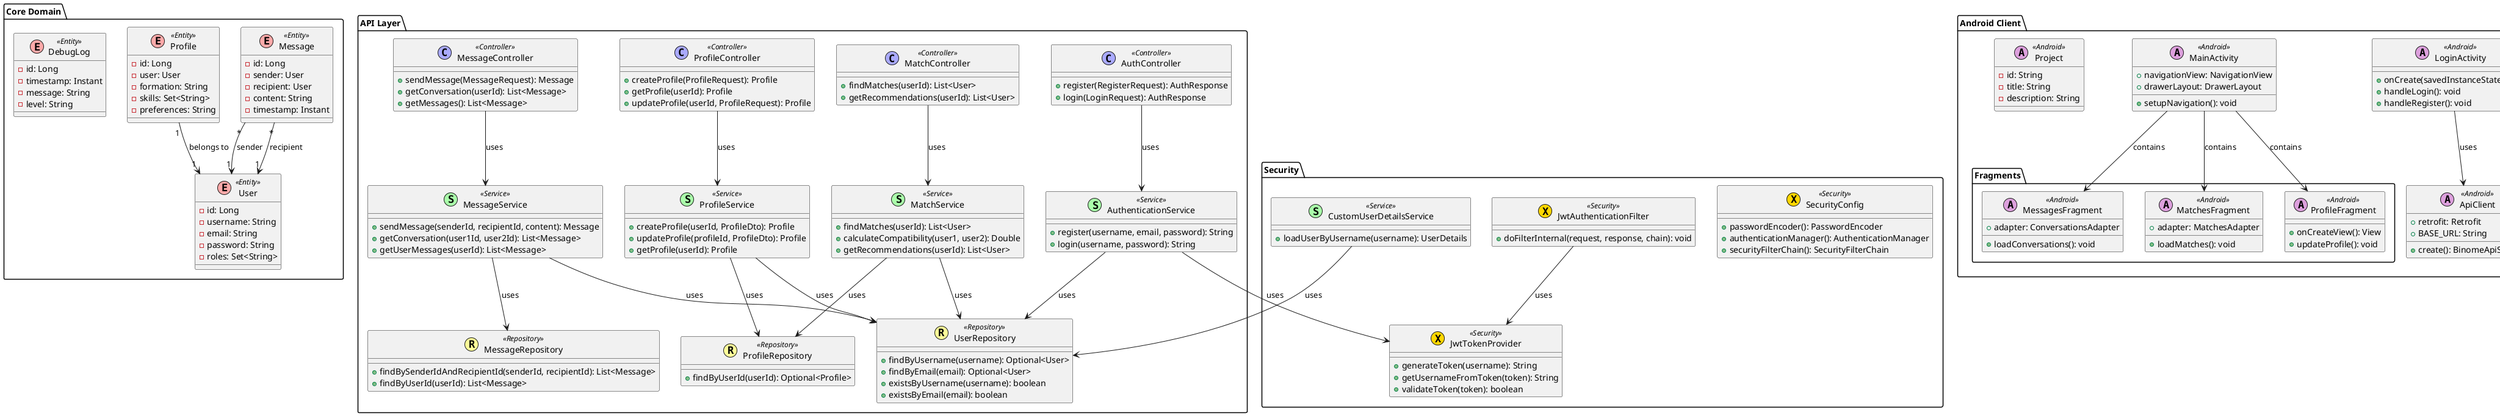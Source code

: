 @startuml Binome Matcher Class Diagram

!define ENTITY(x) class x << (E,#FFAAAA) Entity >>
!define SERVICE(x) class x << (S,#AAFFAA) Service >>
!define CONTROLLER(x) class x << (C,#AAAAFF) Controller >>
!define REPOSITORY(x) class x << (R,#FFFF99) Repository >>
!define SECURITY(x) class x << (X,#FFD700) Security >>
!define ANDROID(x) class x << (A,#DDA0DD) Android >>

' Core Domain Entities
package "Core Domain" {
    ENTITY(User) {
        - id: Long
        - username: String
        - email: String
        - password: String
        - roles: Set<String>
    }
    
    ENTITY(Profile) {
        - id: Long
        - user: User
        - formation: String
        - skills: Set<String>
        - preferences: String
    }
    
    ENTITY(Message) {
        - id: Long
        - sender: User
        - recipient: User
        - content: String
        - timestamp: Instant
    }
    
    ENTITY(DebugLog) {
        - id: Long
        - timestamp: Instant
        - message: String
        - level: String
    }
}

' API Layer
package "API Layer" {
    ' Controllers
    CONTROLLER(AuthController) {
        + register(RegisterRequest): AuthResponse
        + login(LoginRequest): AuthResponse
    }
    
    CONTROLLER(ProfileController) {
        + createProfile(ProfileRequest): Profile
        + getProfile(userId): Profile
        + updateProfile(userId, ProfileRequest): Profile
    }
    
    CONTROLLER(MessageController) {
        + sendMessage(MessageRequest): Message
        + getConversation(userId): List<Message>
        + getMessages(): List<Message>
    }
    
    CONTROLLER(MatchController) {
        + findMatches(userId): List<User>
        + getRecommendations(userId): List<User>
    }
    
    ' Services
    SERVICE(AuthenticationService) {
        + register(username, email, password): String
        + login(username, password): String
    }
    
    SERVICE(ProfileService) {
        + createProfile(userId, ProfileDto): Profile
        + updateProfile(profileId, ProfileDto): Profile
        + getProfile(userId): Profile
    }
    
    SERVICE(MessageService) {
        + sendMessage(senderId, recipientId, content): Message
        + getConversation(user1Id, user2Id): List<Message>
        + getUserMessages(userId): List<Message>
    }
    
    SERVICE(MatchService) {
        + findMatches(userId): List<User>
        + calculateCompatibility(user1, user2): Double
        + getRecommendations(userId): List<User>
    }
    
    ' Repositories
    REPOSITORY(UserRepository) {
        + findByUsername(username): Optional<User>
        + findByEmail(email): Optional<User>
        + existsByUsername(username): boolean
        + existsByEmail(email): boolean
    }
    
    REPOSITORY(ProfileRepository) {
        + findByUserId(userId): Optional<Profile>
    }
    
    REPOSITORY(MessageRepository) {
        + findBySenderIdAndRecipientId(senderId, recipientId): List<Message>
        + findByUserId(userId): List<Message>
    }
}

' Security Layer
package "Security" {
    SECURITY(SecurityConfig) {
        + passwordEncoder(): PasswordEncoder
        + authenticationManager(): AuthenticationManager
        + securityFilterChain(): SecurityFilterChain
    }
    
    SECURITY(JwtTokenProvider) {
        + generateToken(username): String
        + getUsernameFromToken(token): String
        + validateToken(token): boolean
    }
    
    SECURITY(JwtAuthenticationFilter) {
        + doFilterInternal(request, response, chain): void
    }
    
    SERVICE(CustomUserDetailsService) {
        + loadUserByUsername(username): UserDetails
    }
}

' Android Client Layer
package "Android Client" {
    ANDROID(LoginActivity) {
        + onCreate(savedInstanceState): void
        + handleLogin(): void
        + handleRegister(): void
    }
    
    ANDROID(MainActivity) {
        + navigationView: NavigationView
        + drawerLayout: DrawerLayout
        + setupNavigation(): void
    }
    
    ANDROID(ApiClient) {
        + retrofit: Retrofit
        + BASE_URL: String
        + create(): BinomeApiService
    }
    
    ANDROID(Project) {
        - id: String
        - title: String
        - description: String
    }
    
    package "Fragments" {
        ANDROID(ProfileFragment) {
            + onCreateView(): View
            + updateProfile(): void
        }
        
        ANDROID(MessagesFragment) {
            + adapter: ConversationsAdapter
            + loadConversations(): void
        }
        
        ANDROID(MatchesFragment) {
            + adapter: MatchesAdapter
            + loadMatches(): void
        }
    }
}

' Relationships
' Domain relationships
Profile "1" --> "1" User : belongs to
Message "*" --> "1" User : sender
Message "*" --> "1" User : recipient

' Service-Repository relationships
AuthenticationService --> UserRepository : uses
ProfileService --> ProfileRepository : uses
ProfileService --> UserRepository : uses
MessageService --> MessageRepository : uses
MessageService --> UserRepository : uses
MatchService --> ProfileRepository : uses
MatchService --> UserRepository : uses

' Controller-Service relationships
AuthController --> AuthenticationService : uses
ProfileController --> ProfileService : uses
MessageController --> MessageService : uses
MatchController --> MatchService : uses

' Security relationships
AuthenticationService --> JwtTokenProvider : uses
CustomUserDetailsService --> UserRepository : uses
JwtAuthenticationFilter --> JwtTokenProvider : uses

' Android Client relationships
LoginActivity --> ApiClient : uses
MainActivity --> ProfileFragment : contains
MainActivity --> MessagesFragment : contains
MainActivity --> MatchesFragment : contains

@enduml